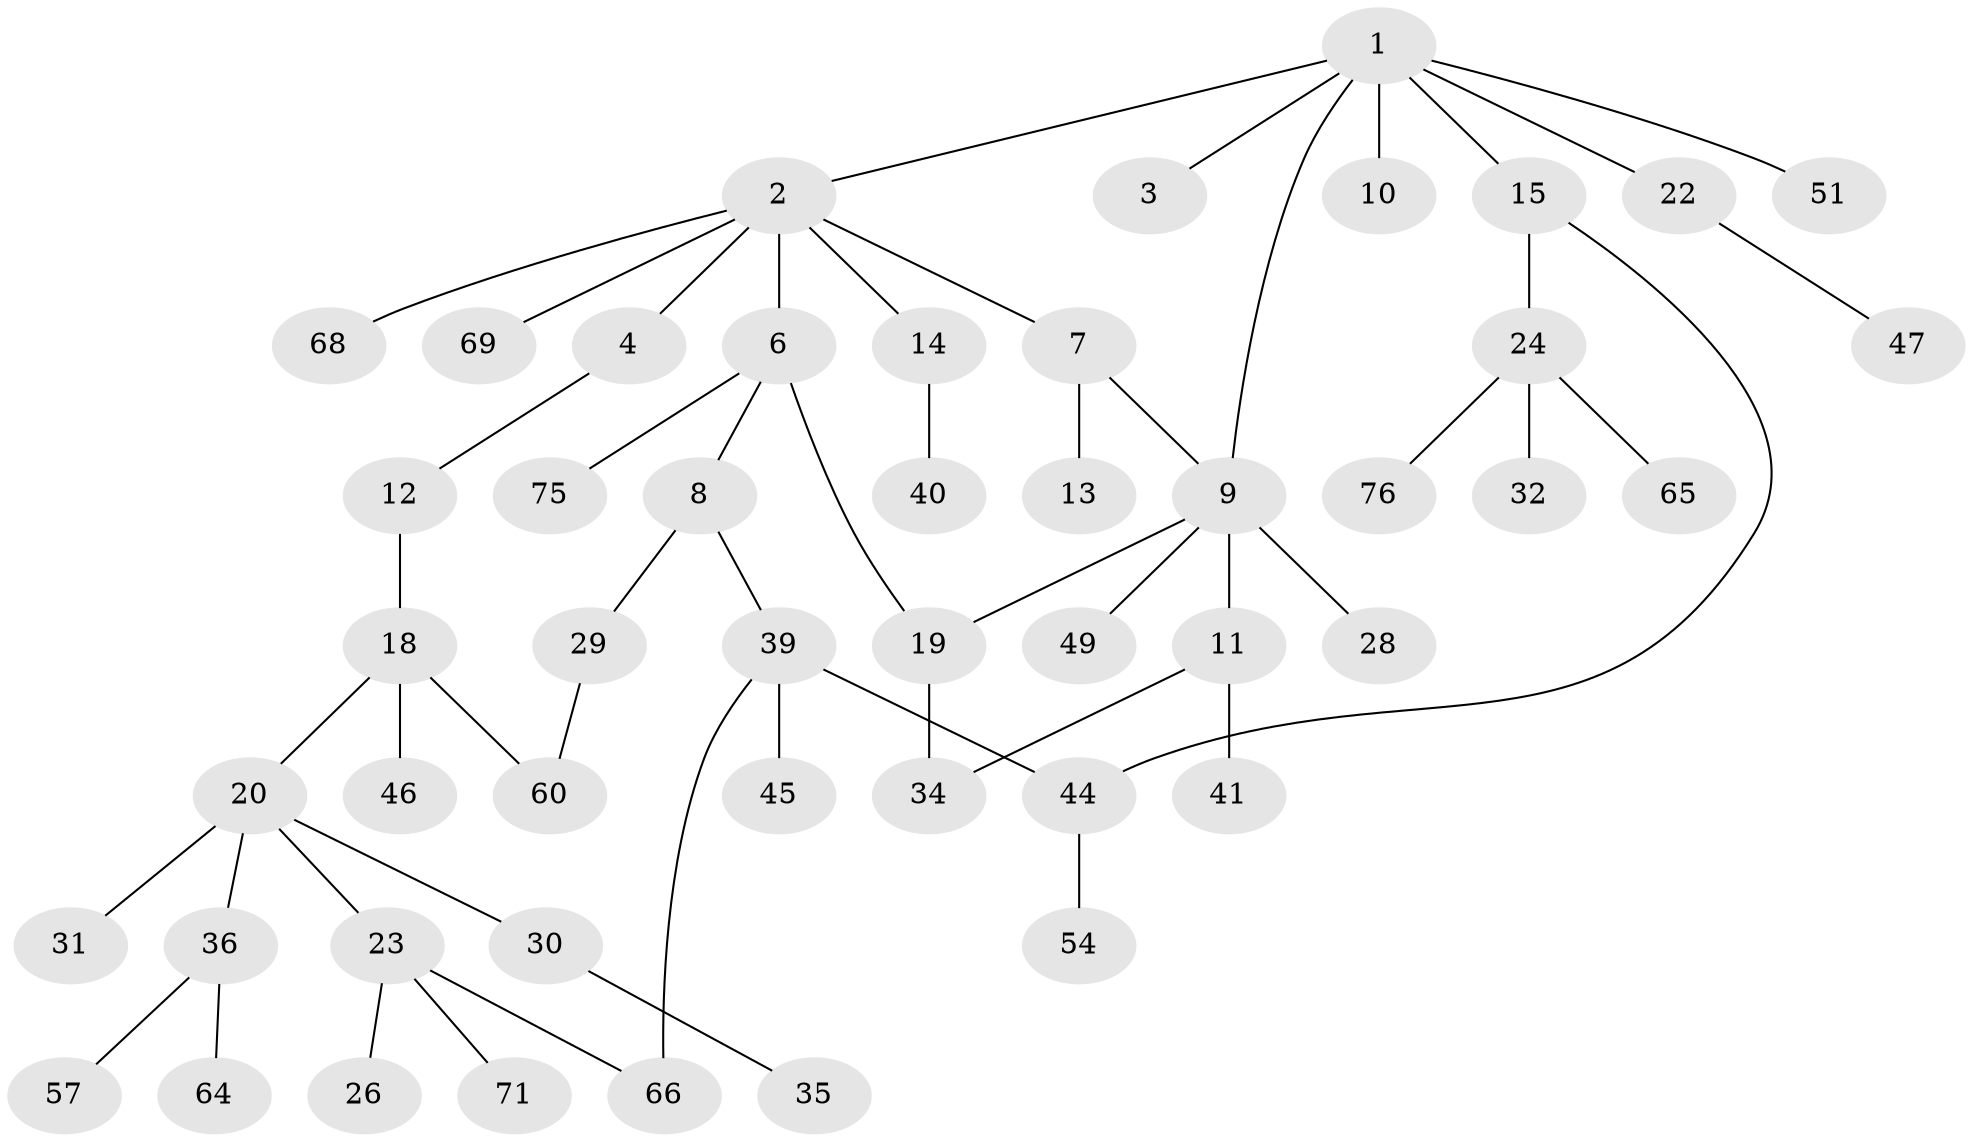 // original degree distribution, {7: 0.013157894736842105, 8: 0.013157894736842105, 1: 0.4473684210526316, 3: 0.17105263157894737, 2: 0.23684210526315788, 4: 0.09210526315789473, 5: 0.02631578947368421}
// Generated by graph-tools (version 1.1) at 2025/10/02/27/25 16:10:54]
// undirected, 49 vertices, 54 edges
graph export_dot {
graph [start="1"]
  node [color=gray90,style=filled];
  1 [super="+5"];
  2 [super="+52"];
  3;
  4 [super="+16"];
  6 [super="+37"];
  7;
  8 [super="+58"];
  9 [super="+17"];
  10 [super="+27"];
  11 [super="+72"];
  12 [super="+25"];
  13;
  14;
  15 [super="+33"];
  18 [super="+62"];
  19;
  20 [super="+21"];
  22 [super="+59"];
  23 [super="+56"];
  24 [super="+38"];
  26;
  28 [super="+50"];
  29 [super="+53"];
  30 [super="+48"];
  31;
  32;
  34 [super="+42"];
  35 [super="+61"];
  36 [super="+43"];
  39 [super="+63"];
  40;
  41;
  44 [super="+55"];
  45;
  46;
  47;
  49 [super="+67"];
  51;
  54;
  57;
  60 [super="+74"];
  64;
  65;
  66;
  68 [super="+73"];
  69 [super="+70"];
  71;
  75;
  76;
  1 -- 2;
  1 -- 3;
  1 -- 10;
  1 -- 22;
  1 -- 51;
  1 -- 15;
  1 -- 9;
  2 -- 4;
  2 -- 6;
  2 -- 7;
  2 -- 14;
  2 -- 68;
  2 -- 69;
  4 -- 12;
  6 -- 8;
  6 -- 75;
  6 -- 19;
  7 -- 9;
  7 -- 13;
  8 -- 29;
  8 -- 39;
  9 -- 11;
  9 -- 19;
  9 -- 49;
  9 -- 28;
  11 -- 34;
  11 -- 41;
  12 -- 18;
  14 -- 40;
  15 -- 24;
  15 -- 44;
  18 -- 20;
  18 -- 46;
  18 -- 60;
  19 -- 34;
  20 -- 23;
  20 -- 31;
  20 -- 36;
  20 -- 30;
  22 -- 47;
  23 -- 26;
  23 -- 66;
  23 -- 71;
  24 -- 32;
  24 -- 76;
  24 -- 65;
  29 -- 60;
  30 -- 35;
  36 -- 57;
  36 -- 64;
  39 -- 44;
  39 -- 45;
  39 -- 66;
  44 -- 54;
}
